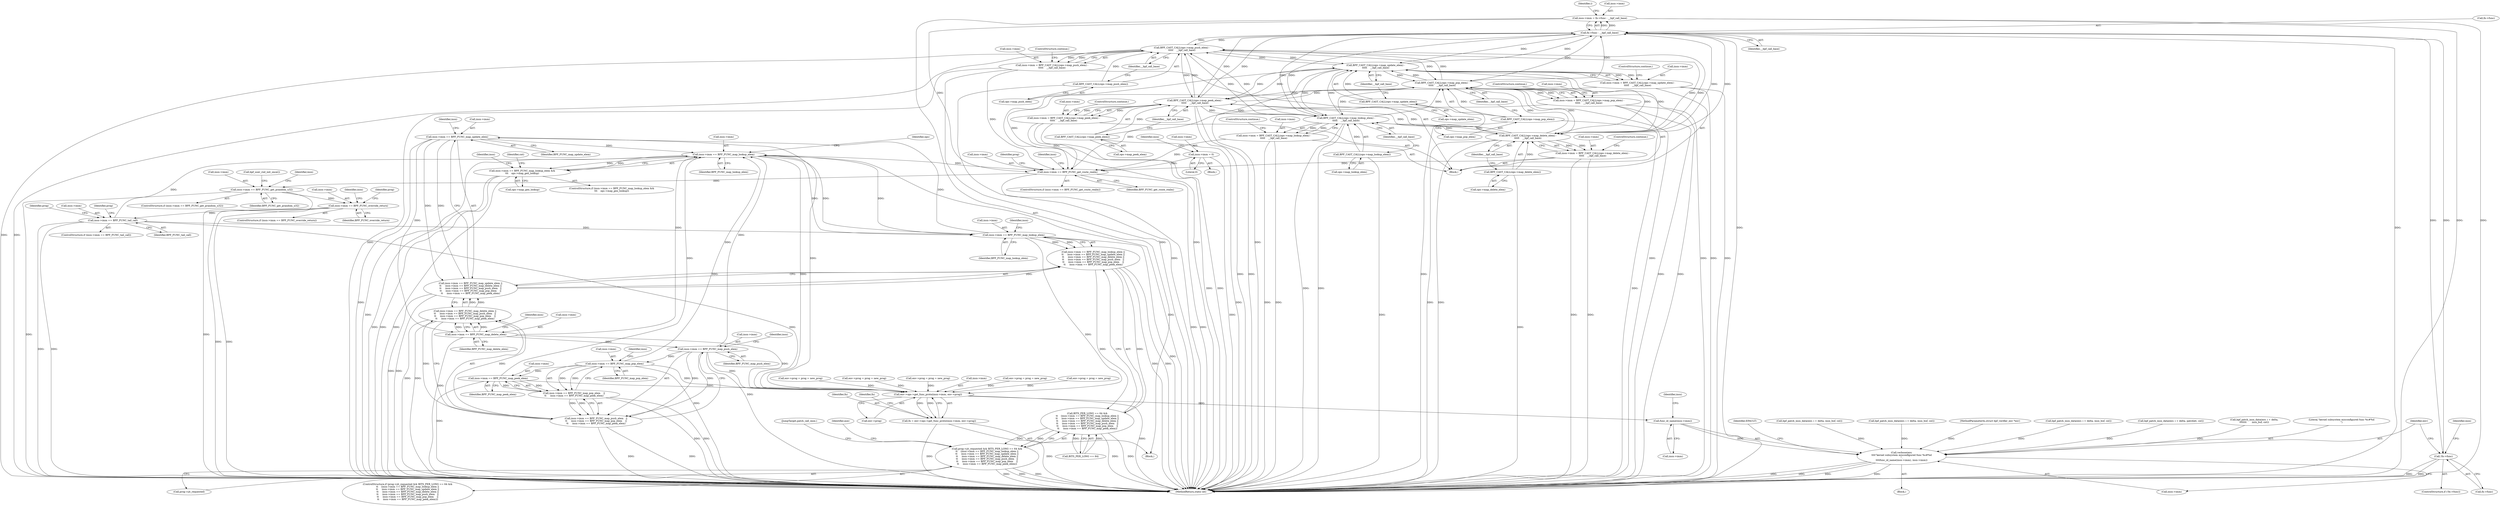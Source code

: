 digraph "0_linux_979d63d50c0c0f7bc537bf821e056cc9fe5abd38_3@API" {
"1000816" [label="(Call,insn->imm == BPF_FUNC_map_update_elem)"];
"1000810" [label="(Call,insn->imm == BPF_FUNC_map_lookup_elem)"];
"1000671" [label="(Call,insn->imm == BPF_FUNC_tail_call)"];
"1000660" [label="(Call,insn->imm == BPF_FUNC_override_return)"];
"1000653" [label="(Call,insn->imm == BPF_FUNC_get_prandom_u32)"];
"1000642" [label="(Call,insn->imm == BPF_FUNC_get_route_realm)"];
"1000981" [label="(Call,insn->imm = BPF_CAST_CALL(ops->map_push_elem) -\n\t\t\t\t\t    __bpf_call_base)"];
"1000985" [label="(Call,BPF_CAST_CALL(ops->map_push_elem) -\n\t\t\t\t\t    __bpf_call_base)"];
"1000986" [label="(Call,BPF_CAST_CALL(ops->map_push_elem))"];
"1000961" [label="(Call,BPF_CAST_CALL(ops->map_update_elem) -\n\t\t\t\t\t    __bpf_call_base)"];
"1000962" [label="(Call,BPF_CAST_CALL(ops->map_update_elem))"];
"1000997" [label="(Call,BPF_CAST_CALL(ops->map_pop_elem) -\n\t\t\t\t\t    __bpf_call_base)"];
"1000998" [label="(Call,BPF_CAST_CALL(ops->map_pop_elem))"];
"1001009" [label="(Call,BPF_CAST_CALL(ops->map_peek_elem) -\n\t\t\t\t\t    __bpf_call_base)"];
"1001010" [label="(Call,BPF_CAST_CALL(ops->map_peek_elem))"];
"1001050" [label="(Call,fn->func - __bpf_call_base)"];
"1001028" [label="(Call,!fn->func)"];
"1000949" [label="(Call,BPF_CAST_CALL(ops->map_lookup_elem) -\n\t\t\t\t\t    __bpf_call_base)"];
"1000950" [label="(Call,BPF_CAST_CALL(ops->map_lookup_elem))"];
"1000973" [label="(Call,BPF_CAST_CALL(ops->map_delete_elem) -\n\t\t\t\t\t    __bpf_call_base)"];
"1000974" [label="(Call,BPF_CAST_CALL(ops->map_delete_elem))"];
"1001046" [label="(Call,insn->imm = fn->func - __bpf_call_base)"];
"1000993" [label="(Call,insn->imm = BPF_CAST_CALL(ops->map_pop_elem) -\n\t\t\t\t\t    __bpf_call_base)"];
"1000945" [label="(Call,insn->imm = BPF_CAST_CALL(ops->map_lookup_elem) -\n\t\t\t\t\t    __bpf_call_base)"];
"1000700" [label="(Call,insn->imm = 0)"];
"1000957" [label="(Call,insn->imm = BPF_CAST_CALL(ops->map_update_elem) -\n\t\t\t\t\t    __bpf_call_base)"];
"1000872" [label="(Call,insn->imm == BPF_FUNC_map_lookup_elem)"];
"1000828" [label="(Call,insn->imm == BPF_FUNC_map_push_elem)"];
"1000822" [label="(Call,insn->imm == BPF_FUNC_map_delete_elem)"];
"1000816" [label="(Call,insn->imm == BPF_FUNC_map_update_elem)"];
"1000839" [label="(Call,insn->imm == BPF_FUNC_map_peek_elem)"];
"1000834" [label="(Call,insn->imm == BPF_FUNC_map_pop_elem)"];
"1001005" [label="(Call,insn->imm = BPF_CAST_CALL(ops->map_peek_elem) -\n\t\t\t\t\t    __bpf_call_base)"];
"1000969" [label="(Call,insn->imm = BPF_CAST_CALL(ops->map_delete_elem) -\n\t\t\t\t\t    __bpf_call_base)"];
"1000815" [label="(Call,insn->imm == BPF_FUNC_map_update_elem ||\n\t\t     insn->imm == BPF_FUNC_map_delete_elem ||\n\t\t     insn->imm == BPF_FUNC_map_push_elem   ||\n\t\t     insn->imm == BPF_FUNC_map_pop_elem    ||\n\t\t     insn->imm == BPF_FUNC_map_peek_elem)"];
"1000809" [label="(Call,insn->imm == BPF_FUNC_map_lookup_elem ||\n\t\t     insn->imm == BPF_FUNC_map_update_elem ||\n\t\t     insn->imm == BPF_FUNC_map_delete_elem ||\n\t\t     insn->imm == BPF_FUNC_map_push_elem   ||\n\t\t     insn->imm == BPF_FUNC_map_pop_elem    ||\n\t\t     insn->imm == BPF_FUNC_map_peek_elem)"];
"1000805" [label="(Call,BITS_PER_LONG == 64 &&\n\t\t    (insn->imm == BPF_FUNC_map_lookup_elem ||\n\t\t     insn->imm == BPF_FUNC_map_update_elem ||\n\t\t     insn->imm == BPF_FUNC_map_delete_elem ||\n\t\t     insn->imm == BPF_FUNC_map_push_elem   ||\n\t\t     insn->imm == BPF_FUNC_map_pop_elem    ||\n\t\t     insn->imm == BPF_FUNC_map_peek_elem))"];
"1000801" [label="(Call,prog->jit_requested && BITS_PER_LONG == 64 &&\n\t\t    (insn->imm == BPF_FUNC_map_lookup_elem ||\n\t\t     insn->imm == BPF_FUNC_map_update_elem ||\n\t\t     insn->imm == BPF_FUNC_map_delete_elem ||\n\t\t     insn->imm == BPF_FUNC_map_push_elem   ||\n\t\t     insn->imm == BPF_FUNC_map_pop_elem    ||\n\t\t     insn->imm == BPF_FUNC_map_peek_elem))"];
"1000821" [label="(Call,insn->imm == BPF_FUNC_map_delete_elem ||\n\t\t     insn->imm == BPF_FUNC_map_push_elem   ||\n\t\t     insn->imm == BPF_FUNC_map_pop_elem    ||\n\t\t     insn->imm == BPF_FUNC_map_peek_elem)"];
"1000827" [label="(Call,insn->imm == BPF_FUNC_map_push_elem   ||\n\t\t     insn->imm == BPF_FUNC_map_pop_elem    ||\n\t\t     insn->imm == BPF_FUNC_map_peek_elem)"];
"1000833" [label="(Call,insn->imm == BPF_FUNC_map_pop_elem    ||\n\t\t     insn->imm == BPF_FUNC_map_peek_elem)"];
"1001020" [label="(Call,env->ops->get_func_proto(insn->imm, env->prog))"];
"1001018" [label="(Call,fn = env->ops->get_func_proto(insn->imm, env->prog))"];
"1001036" [label="(Call,func_id_name(insn->imm))"];
"1001033" [label="(Call,verbose(env,\n\t\t\t\t\"kernel subsystem misconfigured func %s#%d\n\",\n\t\t\t\tfunc_id_name(insn->imm), insn->imm))"];
"1000871" [label="(Call,insn->imm == BPF_FUNC_map_lookup_elem &&\n\t\t\t    ops->map_gen_lookup)"];
"1000830" [label="(Identifier,insn)"];
"1000904" [label="(Call,bpf_patch_insn_data(env, i + delta,\n\t\t\t\t\t\t\t       insn_buf, cnt))"];
"1000704" [label="(Literal,0)"];
"1000660" [label="(Call,insn->imm == BPF_FUNC_override_return)"];
"1000941" [label="(Identifier,insn)"];
"1001033" [label="(Call,verbose(env,\n\t\t\t\t\"kernel subsystem misconfigured func %s#%d\n\",\n\t\t\t\tfunc_id_name(insn->imm), insn->imm))"];
"1000670" [label="(ControlStructure,if (insn->imm == BPF_FUNC_tail_call))"];
"1000646" [label="(Identifier,BPF_FUNC_get_route_realm)"];
"1000882" [label="(Identifier,cnt)"];
"1001017" [label="(JumpTarget,patch_call_imm:)"];
"1000608" [label="(Call,env->prog = prog = new_prog)"];
"1001035" [label="(Literal,\"kernel subsystem misconfigured func %s#%d\n\")"];
"1000943" [label="(Block,)"];
"1000836" [label="(Identifier,insn)"];
"1000987" [label="(Call,ops->map_push_elem)"];
"1000975" [label="(Call,ops->map_delete_elem)"];
"1000970" [label="(Call,insn->imm)"];
"1000986" [label="(Call,BPF_CAST_CALL(ops->map_push_elem))"];
"1000999" [label="(Call,ops->map_pop_elem)"];
"1000979" [label="(ControlStructure,continue;)"];
"1000873" [label="(Call,insn->imm)"];
"1000814" [label="(Identifier,BPF_FUNC_map_lookup_elem)"];
"1001011" [label="(Call,ops->map_peek_elem)"];
"1000659" [label="(ControlStructure,if (insn->imm == BPF_FUNC_override_return))"];
"1000700" [label="(Call,insn->imm = 0)"];
"1000820" [label="(Identifier,BPF_FUNC_map_update_elem)"];
"1000840" [label="(Call,insn->imm)"];
"1001036" [label="(Call,func_id_name(insn->imm))"];
"1000664" [label="(Identifier,BPF_FUNC_override_return)"];
"1000667" [label="(Identifier,prog)"];
"1000652" [label="(ControlStructure,if (insn->imm == BPF_FUNC_get_prandom_u32))"];
"1000955" [label="(ControlStructure,continue;)"];
"1001045" [label="(Identifier,EFAULT)"];
"1000657" [label="(Identifier,BPF_FUNC_get_prandom_u32)"];
"1000643" [label="(Call,insn->imm)"];
"1000966" [label="(Identifier,__bpf_call_base)"];
"1000843" [label="(Identifier,BPF_FUNC_map_peek_elem)"];
"1000590" [label="(Call,bpf_patch_insn_data(env, i + delta, insn_buf, cnt))"];
"1001057" [label="(MethodReturn,static int)"];
"1000982" [label="(Call,insn->imm)"];
"1001037" [label="(Call,insn->imm)"];
"1001010" [label="(Call,BPF_CAST_CALL(ops->map_peek_elem))"];
"1000675" [label="(Identifier,BPF_FUNC_tail_call)"];
"1000957" [label="(Call,insn->imm = BPF_CAST_CALL(ops->map_update_elem) -\n\t\t\t\t\t    __bpf_call_base)"];
"1000803" [label="(Identifier,prog)"];
"1001006" [label="(Call,insn->imm)"];
"1000149" [label="(Identifier,i)"];
"1000661" [label="(Call,insn->imm)"];
"1000658" [label="(Call,bpf_user_rnd_init_once())"];
"1000801" [label="(Call,prog->jit_requested && BITS_PER_LONG == 64 &&\n\t\t    (insn->imm == BPF_FUNC_map_lookup_elem ||\n\t\t     insn->imm == BPF_FUNC_map_update_elem ||\n\t\t     insn->imm == BPF_FUNC_map_delete_elem ||\n\t\t     insn->imm == BPF_FUNC_map_push_elem   ||\n\t\t     insn->imm == BPF_FUNC_map_pop_elem    ||\n\t\t     insn->imm == BPF_FUNC_map_peek_elem))"];
"1001019" [label="(Identifier,fn)"];
"1000877" [label="(Call,ops->map_gen_lookup)"];
"1000345" [label="(Call,bpf_patch_insn_data(env, i + delta, insn_buf, cnt))"];
"1000973" [label="(Call,BPF_CAST_CALL(ops->map_delete_elem) -\n\t\t\t\t\t    __bpf_call_base)"];
"1001015" [label="(ControlStructure,continue;)"];
"1001018" [label="(Call,fn = env->ops->get_func_proto(insn->imm, env->prog))"];
"1001032" [label="(Block,)"];
"1000981" [label="(Call,insn->imm = BPF_CAST_CALL(ops->map_push_elem) -\n\t\t\t\t\t    __bpf_call_base)"];
"1000283" [label="(Call,env->prog = prog = new_prog)"];
"1001027" [label="(ControlStructure,if (!fn->func))"];
"1000949" [label="(Call,BPF_CAST_CALL(ops->map_lookup_elem) -\n\t\t\t\t\t    __bpf_call_base)"];
"1000662" [label="(Identifier,insn)"];
"1000827" [label="(Call,insn->imm == BPF_FUNC_map_push_elem   ||\n\t\t     insn->imm == BPF_FUNC_map_pop_elem    ||\n\t\t     insn->imm == BPF_FUNC_map_peek_elem)"];
"1000969" [label="(Call,insn->imm = BPF_CAST_CALL(ops->map_delete_elem) -\n\t\t\t\t\t    __bpf_call_base)"];
"1000818" [label="(Identifier,insn)"];
"1001030" [label="(Identifier,fn)"];
"1001040" [label="(Call,insn->imm)"];
"1000641" [label="(ControlStructure,if (insn->imm == BPF_FUNC_get_route_realm))"];
"1000961" [label="(Call,BPF_CAST_CALL(ops->map_update_elem) -\n\t\t\t\t\t    __bpf_call_base)"];
"1000839" [label="(Call,insn->imm == BPF_FUNC_map_peek_elem)"];
"1000671" [label="(Call,insn->imm == BPF_FUNC_tail_call)"];
"1001050" [label="(Call,fn->func - __bpf_call_base)"];
"1000963" [label="(Call,ops->map_update_elem)"];
"1000823" [label="(Call,insn->imm)"];
"1001034" [label="(Identifier,env)"];
"1000673" [label="(Identifier,insn)"];
"1000991" [label="(ControlStructure,continue;)"];
"1000649" [label="(Identifier,prog)"];
"1000108" [label="(MethodParameterIn,struct bpf_verifier_env *env)"];
"1000642" [label="(Call,insn->imm == BPF_FUNC_get_route_realm)"];
"1001041" [label="(Identifier,insn)"];
"1000834" [label="(Call,insn->imm == BPF_FUNC_map_pop_elem)"];
"1000826" [label="(Identifier,BPF_FUNC_map_delete_elem)"];
"1000962" [label="(Call,BPF_CAST_CALL(ops->map_update_elem))"];
"1000978" [label="(Identifier,__bpf_call_base)"];
"1001003" [label="(ControlStructure,continue;)"];
"1000985" [label="(Call,BPF_CAST_CALL(ops->map_push_elem) -\n\t\t\t\t\t    __bpf_call_base)"];
"1000946" [label="(Call,insn->imm)"];
"1000816" [label="(Call,insn->imm == BPF_FUNC_map_update_elem)"];
"1000707" [label="(Identifier,insn)"];
"1000835" [label="(Call,insn->imm)"];
"1000701" [label="(Call,insn->imm)"];
"1001051" [label="(Call,fn->func)"];
"1000967" [label="(ControlStructure,continue;)"];
"1000815" [label="(Call,insn->imm == BPF_FUNC_map_update_elem ||\n\t\t     insn->imm == BPF_FUNC_map_delete_elem ||\n\t\t     insn->imm == BPF_FUNC_map_push_elem   ||\n\t\t     insn->imm == BPF_FUNC_map_pop_elem    ||\n\t\t     insn->imm == BPF_FUNC_map_peek_elem)"];
"1000876" [label="(Identifier,BPF_FUNC_map_lookup_elem)"];
"1000974" [label="(Call,BPF_CAST_CALL(ops->map_delete_elem))"];
"1000805" [label="(Call,BITS_PER_LONG == 64 &&\n\t\t    (insn->imm == BPF_FUNC_map_lookup_elem ||\n\t\t     insn->imm == BPF_FUNC_map_update_elem ||\n\t\t     insn->imm == BPF_FUNC_map_delete_elem ||\n\t\t     insn->imm == BPF_FUNC_map_push_elem   ||\n\t\t     insn->imm == BPF_FUNC_map_pop_elem    ||\n\t\t     insn->imm == BPF_FUNC_map_peek_elem))"];
"1000870" [label="(ControlStructure,if (insn->imm == BPF_FUNC_map_lookup_elem &&\n\t\t\t    ops->map_gen_lookup))"];
"1000824" [label="(Identifier,insn)"];
"1000363" [label="(Call,env->prog = prog = new_prog)"];
"1000951" [label="(Call,ops->map_lookup_elem)"];
"1001009" [label="(Call,BPF_CAST_CALL(ops->map_peek_elem) -\n\t\t\t\t\t    __bpf_call_base)"];
"1001048" [label="(Identifier,insn)"];
"1000809" [label="(Call,insn->imm == BPF_FUNC_map_lookup_elem ||\n\t\t     insn->imm == BPF_FUNC_map_update_elem ||\n\t\t     insn->imm == BPF_FUNC_map_delete_elem ||\n\t\t     insn->imm == BPF_FUNC_map_push_elem   ||\n\t\t     insn->imm == BPF_FUNC_map_pop_elem    ||\n\t\t     insn->imm == BPF_FUNC_map_peek_elem)"];
"1000802" [label="(Call,prog->jit_requested)"];
"1000832" [label="(Identifier,BPF_FUNC_map_push_elem)"];
"1001020" [label="(Call,env->ops->get_func_proto(insn->imm, env->prog))"];
"1001014" [label="(Identifier,__bpf_call_base)"];
"1000841" [label="(Identifier,insn)"];
"1000152" [label="(Block,)"];
"1000817" [label="(Call,insn->imm)"];
"1000822" [label="(Call,insn->imm == BPF_FUNC_map_delete_elem)"];
"1000654" [label="(Call,insn->imm)"];
"1000672" [label="(Call,insn->imm)"];
"1000833" [label="(Call,insn->imm == BPF_FUNC_map_pop_elem    ||\n\t\t     insn->imm == BPF_FUNC_map_peek_elem)"];
"1001024" [label="(Call,env->prog)"];
"1000765" [label="(Call,bpf_patch_insn_data(env, i + delta, insn_buf, cnt))"];
"1001046" [label="(Call,insn->imm = fn->func - __bpf_call_base)"];
"1001047" [label="(Call,insn->imm)"];
"1000846" [label="(Identifier,aux)"];
"1001021" [label="(Call,insn->imm)"];
"1000994" [label="(Call,insn->imm)"];
"1000821" [label="(Call,insn->imm == BPF_FUNC_map_delete_elem ||\n\t\t     insn->imm == BPF_FUNC_map_push_elem   ||\n\t\t     insn->imm == BPF_FUNC_map_pop_elem    ||\n\t\t     insn->imm == BPF_FUNC_map_peek_elem)"];
"1000676" [label="(Block,)"];
"1000872" [label="(Call,insn->imm == BPF_FUNC_map_lookup_elem)"];
"1000945" [label="(Call,insn->imm = BPF_CAST_CALL(ops->map_lookup_elem) -\n\t\t\t\t\t    __bpf_call_base)"];
"1000871" [label="(Call,insn->imm == BPF_FUNC_map_lookup_elem &&\n\t\t\t    ops->map_gen_lookup)"];
"1000878" [label="(Identifier,ops)"];
"1000265" [label="(Call,bpf_patch_insn_data(env, i + delta, patchlet, cnt))"];
"1001028" [label="(Call,!fn->func)"];
"1000811" [label="(Call,insn->imm)"];
"1000800" [label="(ControlStructure,if (prog->jit_requested && BITS_PER_LONG == 64 &&\n\t\t    (insn->imm == BPF_FUNC_map_lookup_elem ||\n\t\t     insn->imm == BPF_FUNC_map_update_elem ||\n\t\t     insn->imm == BPF_FUNC_map_delete_elem ||\n\t\t     insn->imm == BPF_FUNC_map_push_elem   ||\n\t\t     insn->imm == BPF_FUNC_map_pop_elem    ||\n\t\t     insn->imm == BPF_FUNC_map_peek_elem)))"];
"1000829" [label="(Call,insn->imm)"];
"1000838" [label="(Identifier,BPF_FUNC_map_pop_elem)"];
"1001005" [label="(Call,insn->imm = BPF_CAST_CALL(ops->map_peek_elem) -\n\t\t\t\t\t    __bpf_call_base)"];
"1000810" [label="(Call,insn->imm == BPF_FUNC_map_lookup_elem)"];
"1000653" [label="(Call,insn->imm == BPF_FUNC_get_prandom_u32)"];
"1000998" [label="(Call,BPF_CAST_CALL(ops->map_pop_elem))"];
"1000806" [label="(Call,BITS_PER_LONG == 64)"];
"1000655" [label="(Identifier,insn)"];
"1000922" [label="(Call,env->prog = prog = new_prog)"];
"1000993" [label="(Call,insn->imm = BPF_CAST_CALL(ops->map_pop_elem) -\n\t\t\t\t\t    __bpf_call_base)"];
"1001054" [label="(Identifier,__bpf_call_base)"];
"1000997" [label="(Call,BPF_CAST_CALL(ops->map_pop_elem) -\n\t\t\t\t\t    __bpf_call_base)"];
"1001002" [label="(Identifier,__bpf_call_base)"];
"1000990" [label="(Identifier,__bpf_call_base)"];
"1000828" [label="(Call,insn->imm == BPF_FUNC_map_push_elem)"];
"1000783" [label="(Call,env->prog = prog = new_prog)"];
"1001029" [label="(Call,fn->func)"];
"1000954" [label="(Identifier,__bpf_call_base)"];
"1000958" [label="(Call,insn->imm)"];
"1000950" [label="(Call,BPF_CAST_CALL(ops->map_lookup_elem))"];
"1000679" [label="(Identifier,prog)"];
"1000816" -> "1000815"  [label="AST: "];
"1000816" -> "1000820"  [label="CFG: "];
"1000817" -> "1000816"  [label="AST: "];
"1000820" -> "1000816"  [label="AST: "];
"1000824" -> "1000816"  [label="CFG: "];
"1000815" -> "1000816"  [label="CFG: "];
"1000816" -> "1001057"  [label="DDG: "];
"1000816" -> "1000815"  [label="DDG: "];
"1000816" -> "1000815"  [label="DDG: "];
"1000810" -> "1000816"  [label="DDG: "];
"1000816" -> "1000822"  [label="DDG: "];
"1000816" -> "1000872"  [label="DDG: "];
"1000816" -> "1001020"  [label="DDG: "];
"1000810" -> "1000809"  [label="AST: "];
"1000810" -> "1000814"  [label="CFG: "];
"1000811" -> "1000810"  [label="AST: "];
"1000814" -> "1000810"  [label="AST: "];
"1000818" -> "1000810"  [label="CFG: "];
"1000809" -> "1000810"  [label="CFG: "];
"1000810" -> "1001057"  [label="DDG: "];
"1000810" -> "1000809"  [label="DDG: "];
"1000810" -> "1000809"  [label="DDG: "];
"1000671" -> "1000810"  [label="DDG: "];
"1000872" -> "1000810"  [label="DDG: "];
"1000810" -> "1000872"  [label="DDG: "];
"1000810" -> "1000872"  [label="DDG: "];
"1000810" -> "1001020"  [label="DDG: "];
"1000671" -> "1000670"  [label="AST: "];
"1000671" -> "1000675"  [label="CFG: "];
"1000672" -> "1000671"  [label="AST: "];
"1000675" -> "1000671"  [label="AST: "];
"1000679" -> "1000671"  [label="CFG: "];
"1000803" -> "1000671"  [label="CFG: "];
"1000671" -> "1001057"  [label="DDG: "];
"1000671" -> "1001057"  [label="DDG: "];
"1000660" -> "1000671"  [label="DDG: "];
"1000671" -> "1000872"  [label="DDG: "];
"1000671" -> "1001020"  [label="DDG: "];
"1000660" -> "1000659"  [label="AST: "];
"1000660" -> "1000664"  [label="CFG: "];
"1000661" -> "1000660"  [label="AST: "];
"1000664" -> "1000660"  [label="AST: "];
"1000667" -> "1000660"  [label="CFG: "];
"1000673" -> "1000660"  [label="CFG: "];
"1000660" -> "1001057"  [label="DDG: "];
"1000660" -> "1001057"  [label="DDG: "];
"1000653" -> "1000660"  [label="DDG: "];
"1000653" -> "1000652"  [label="AST: "];
"1000653" -> "1000657"  [label="CFG: "];
"1000654" -> "1000653"  [label="AST: "];
"1000657" -> "1000653"  [label="AST: "];
"1000658" -> "1000653"  [label="CFG: "];
"1000662" -> "1000653"  [label="CFG: "];
"1000653" -> "1001057"  [label="DDG: "];
"1000653" -> "1001057"  [label="DDG: "];
"1000642" -> "1000653"  [label="DDG: "];
"1000642" -> "1000641"  [label="AST: "];
"1000642" -> "1000646"  [label="CFG: "];
"1000643" -> "1000642"  [label="AST: "];
"1000646" -> "1000642"  [label="AST: "];
"1000649" -> "1000642"  [label="CFG: "];
"1000655" -> "1000642"  [label="CFG: "];
"1000642" -> "1001057"  [label="DDG: "];
"1000642" -> "1001057"  [label="DDG: "];
"1000981" -> "1000642"  [label="DDG: "];
"1001046" -> "1000642"  [label="DDG: "];
"1000993" -> "1000642"  [label="DDG: "];
"1000945" -> "1000642"  [label="DDG: "];
"1000700" -> "1000642"  [label="DDG: "];
"1000957" -> "1000642"  [label="DDG: "];
"1000872" -> "1000642"  [label="DDG: "];
"1001005" -> "1000642"  [label="DDG: "];
"1000969" -> "1000642"  [label="DDG: "];
"1000981" -> "1000943"  [label="AST: "];
"1000981" -> "1000985"  [label="CFG: "];
"1000982" -> "1000981"  [label="AST: "];
"1000985" -> "1000981"  [label="AST: "];
"1000991" -> "1000981"  [label="CFG: "];
"1000981" -> "1001057"  [label="DDG: "];
"1000981" -> "1001057"  [label="DDG: "];
"1000985" -> "1000981"  [label="DDG: "];
"1000985" -> "1000981"  [label="DDG: "];
"1000985" -> "1000990"  [label="CFG: "];
"1000986" -> "1000985"  [label="AST: "];
"1000990" -> "1000985"  [label="AST: "];
"1000985" -> "1001057"  [label="DDG: "];
"1000985" -> "1001057"  [label="DDG: "];
"1000985" -> "1000949"  [label="DDG: "];
"1000985" -> "1000961"  [label="DDG: "];
"1000985" -> "1000973"  [label="DDG: "];
"1000986" -> "1000985"  [label="DDG: "];
"1000961" -> "1000985"  [label="DDG: "];
"1000997" -> "1000985"  [label="DDG: "];
"1001009" -> "1000985"  [label="DDG: "];
"1001050" -> "1000985"  [label="DDG: "];
"1000949" -> "1000985"  [label="DDG: "];
"1000973" -> "1000985"  [label="DDG: "];
"1000985" -> "1000997"  [label="DDG: "];
"1000985" -> "1001009"  [label="DDG: "];
"1000985" -> "1001050"  [label="DDG: "];
"1000986" -> "1000987"  [label="CFG: "];
"1000987" -> "1000986"  [label="AST: "];
"1000990" -> "1000986"  [label="CFG: "];
"1000986" -> "1001057"  [label="DDG: "];
"1000961" -> "1000957"  [label="AST: "];
"1000961" -> "1000966"  [label="CFG: "];
"1000962" -> "1000961"  [label="AST: "];
"1000966" -> "1000961"  [label="AST: "];
"1000957" -> "1000961"  [label="CFG: "];
"1000961" -> "1001057"  [label="DDG: "];
"1000961" -> "1001057"  [label="DDG: "];
"1000961" -> "1000949"  [label="DDG: "];
"1000961" -> "1000957"  [label="DDG: "];
"1000961" -> "1000957"  [label="DDG: "];
"1000962" -> "1000961"  [label="DDG: "];
"1000997" -> "1000961"  [label="DDG: "];
"1001009" -> "1000961"  [label="DDG: "];
"1001050" -> "1000961"  [label="DDG: "];
"1000949" -> "1000961"  [label="DDG: "];
"1000973" -> "1000961"  [label="DDG: "];
"1000961" -> "1000973"  [label="DDG: "];
"1000961" -> "1000997"  [label="DDG: "];
"1000961" -> "1001009"  [label="DDG: "];
"1000961" -> "1001050"  [label="DDG: "];
"1000962" -> "1000963"  [label="CFG: "];
"1000963" -> "1000962"  [label="AST: "];
"1000966" -> "1000962"  [label="CFG: "];
"1000962" -> "1001057"  [label="DDG: "];
"1000997" -> "1000993"  [label="AST: "];
"1000997" -> "1001002"  [label="CFG: "];
"1000998" -> "1000997"  [label="AST: "];
"1001002" -> "1000997"  [label="AST: "];
"1000993" -> "1000997"  [label="CFG: "];
"1000997" -> "1001057"  [label="DDG: "];
"1000997" -> "1001057"  [label="DDG: "];
"1000997" -> "1000949"  [label="DDG: "];
"1000997" -> "1000973"  [label="DDG: "];
"1000997" -> "1000993"  [label="DDG: "];
"1000997" -> "1000993"  [label="DDG: "];
"1000998" -> "1000997"  [label="DDG: "];
"1001009" -> "1000997"  [label="DDG: "];
"1001050" -> "1000997"  [label="DDG: "];
"1000949" -> "1000997"  [label="DDG: "];
"1000973" -> "1000997"  [label="DDG: "];
"1000997" -> "1001009"  [label="DDG: "];
"1000997" -> "1001050"  [label="DDG: "];
"1000998" -> "1000999"  [label="CFG: "];
"1000999" -> "1000998"  [label="AST: "];
"1001002" -> "1000998"  [label="CFG: "];
"1000998" -> "1001057"  [label="DDG: "];
"1001009" -> "1001005"  [label="AST: "];
"1001009" -> "1001014"  [label="CFG: "];
"1001010" -> "1001009"  [label="AST: "];
"1001014" -> "1001009"  [label="AST: "];
"1001005" -> "1001009"  [label="CFG: "];
"1001009" -> "1001057"  [label="DDG: "];
"1001009" -> "1001057"  [label="DDG: "];
"1001009" -> "1000949"  [label="DDG: "];
"1001009" -> "1000973"  [label="DDG: "];
"1001009" -> "1001005"  [label="DDG: "];
"1001009" -> "1001005"  [label="DDG: "];
"1001010" -> "1001009"  [label="DDG: "];
"1001050" -> "1001009"  [label="DDG: "];
"1000949" -> "1001009"  [label="DDG: "];
"1000973" -> "1001009"  [label="DDG: "];
"1001009" -> "1001050"  [label="DDG: "];
"1001010" -> "1001011"  [label="CFG: "];
"1001011" -> "1001010"  [label="AST: "];
"1001014" -> "1001010"  [label="CFG: "];
"1001010" -> "1001057"  [label="DDG: "];
"1001050" -> "1001046"  [label="AST: "];
"1001050" -> "1001054"  [label="CFG: "];
"1001051" -> "1001050"  [label="AST: "];
"1001054" -> "1001050"  [label="AST: "];
"1001046" -> "1001050"  [label="CFG: "];
"1001050" -> "1001057"  [label="DDG: "];
"1001050" -> "1001057"  [label="DDG: "];
"1001050" -> "1000949"  [label="DDG: "];
"1001050" -> "1000973"  [label="DDG: "];
"1001050" -> "1001028"  [label="DDG: "];
"1001050" -> "1001046"  [label="DDG: "];
"1001050" -> "1001046"  [label="DDG: "];
"1001028" -> "1001050"  [label="DDG: "];
"1000949" -> "1001050"  [label="DDG: "];
"1000973" -> "1001050"  [label="DDG: "];
"1001028" -> "1001027"  [label="AST: "];
"1001028" -> "1001029"  [label="CFG: "];
"1001029" -> "1001028"  [label="AST: "];
"1001034" -> "1001028"  [label="CFG: "];
"1001048" -> "1001028"  [label="CFG: "];
"1001028" -> "1001057"  [label="DDG: "];
"1001028" -> "1001057"  [label="DDG: "];
"1000949" -> "1000945"  [label="AST: "];
"1000949" -> "1000954"  [label="CFG: "];
"1000950" -> "1000949"  [label="AST: "];
"1000954" -> "1000949"  [label="AST: "];
"1000945" -> "1000949"  [label="CFG: "];
"1000949" -> "1001057"  [label="DDG: "];
"1000949" -> "1001057"  [label="DDG: "];
"1000949" -> "1000945"  [label="DDG: "];
"1000949" -> "1000945"  [label="DDG: "];
"1000950" -> "1000949"  [label="DDG: "];
"1000973" -> "1000949"  [label="DDG: "];
"1000949" -> "1000973"  [label="DDG: "];
"1000950" -> "1000951"  [label="CFG: "];
"1000951" -> "1000950"  [label="AST: "];
"1000954" -> "1000950"  [label="CFG: "];
"1000950" -> "1001057"  [label="DDG: "];
"1000973" -> "1000969"  [label="AST: "];
"1000973" -> "1000978"  [label="CFG: "];
"1000974" -> "1000973"  [label="AST: "];
"1000978" -> "1000973"  [label="AST: "];
"1000969" -> "1000973"  [label="CFG: "];
"1000973" -> "1001057"  [label="DDG: "];
"1000973" -> "1001057"  [label="DDG: "];
"1000973" -> "1000969"  [label="DDG: "];
"1000973" -> "1000969"  [label="DDG: "];
"1000974" -> "1000973"  [label="DDG: "];
"1000974" -> "1000975"  [label="CFG: "];
"1000975" -> "1000974"  [label="AST: "];
"1000978" -> "1000974"  [label="CFG: "];
"1000974" -> "1001057"  [label="DDG: "];
"1001046" -> "1000152"  [label="AST: "];
"1001047" -> "1001046"  [label="AST: "];
"1000149" -> "1001046"  [label="CFG: "];
"1001046" -> "1001057"  [label="DDG: "];
"1001046" -> "1001057"  [label="DDG: "];
"1000993" -> "1000943"  [label="AST: "];
"1000994" -> "1000993"  [label="AST: "];
"1001003" -> "1000993"  [label="CFG: "];
"1000993" -> "1001057"  [label="DDG: "];
"1000993" -> "1001057"  [label="DDG: "];
"1000945" -> "1000943"  [label="AST: "];
"1000946" -> "1000945"  [label="AST: "];
"1000955" -> "1000945"  [label="CFG: "];
"1000945" -> "1001057"  [label="DDG: "];
"1000945" -> "1001057"  [label="DDG: "];
"1000700" -> "1000676"  [label="AST: "];
"1000700" -> "1000704"  [label="CFG: "];
"1000701" -> "1000700"  [label="AST: "];
"1000704" -> "1000700"  [label="AST: "];
"1000707" -> "1000700"  [label="CFG: "];
"1000700" -> "1001057"  [label="DDG: "];
"1000957" -> "1000943"  [label="AST: "];
"1000958" -> "1000957"  [label="AST: "];
"1000967" -> "1000957"  [label="CFG: "];
"1000957" -> "1001057"  [label="DDG: "];
"1000957" -> "1001057"  [label="DDG: "];
"1000872" -> "1000871"  [label="AST: "];
"1000872" -> "1000876"  [label="CFG: "];
"1000873" -> "1000872"  [label="AST: "];
"1000876" -> "1000872"  [label="AST: "];
"1000878" -> "1000872"  [label="CFG: "];
"1000871" -> "1000872"  [label="CFG: "];
"1000872" -> "1001057"  [label="DDG: "];
"1000872" -> "1001057"  [label="DDG: "];
"1000872" -> "1000871"  [label="DDG: "];
"1000872" -> "1000871"  [label="DDG: "];
"1000828" -> "1000872"  [label="DDG: "];
"1000822" -> "1000872"  [label="DDG: "];
"1000839" -> "1000872"  [label="DDG: "];
"1000834" -> "1000872"  [label="DDG: "];
"1000872" -> "1001020"  [label="DDG: "];
"1000828" -> "1000827"  [label="AST: "];
"1000828" -> "1000832"  [label="CFG: "];
"1000829" -> "1000828"  [label="AST: "];
"1000832" -> "1000828"  [label="AST: "];
"1000836" -> "1000828"  [label="CFG: "];
"1000827" -> "1000828"  [label="CFG: "];
"1000828" -> "1001057"  [label="DDG: "];
"1000828" -> "1000827"  [label="DDG: "];
"1000828" -> "1000827"  [label="DDG: "];
"1000822" -> "1000828"  [label="DDG: "];
"1000828" -> "1000834"  [label="DDG: "];
"1000828" -> "1001020"  [label="DDG: "];
"1000822" -> "1000821"  [label="AST: "];
"1000822" -> "1000826"  [label="CFG: "];
"1000823" -> "1000822"  [label="AST: "];
"1000826" -> "1000822"  [label="AST: "];
"1000830" -> "1000822"  [label="CFG: "];
"1000821" -> "1000822"  [label="CFG: "];
"1000822" -> "1001057"  [label="DDG: "];
"1000822" -> "1000821"  [label="DDG: "];
"1000822" -> "1000821"  [label="DDG: "];
"1000822" -> "1001020"  [label="DDG: "];
"1000839" -> "1000833"  [label="AST: "];
"1000839" -> "1000843"  [label="CFG: "];
"1000840" -> "1000839"  [label="AST: "];
"1000843" -> "1000839"  [label="AST: "];
"1000833" -> "1000839"  [label="CFG: "];
"1000839" -> "1001057"  [label="DDG: "];
"1000839" -> "1000833"  [label="DDG: "];
"1000839" -> "1000833"  [label="DDG: "];
"1000834" -> "1000839"  [label="DDG: "];
"1000839" -> "1001020"  [label="DDG: "];
"1000834" -> "1000833"  [label="AST: "];
"1000834" -> "1000838"  [label="CFG: "];
"1000835" -> "1000834"  [label="AST: "];
"1000838" -> "1000834"  [label="AST: "];
"1000841" -> "1000834"  [label="CFG: "];
"1000833" -> "1000834"  [label="CFG: "];
"1000834" -> "1001057"  [label="DDG: "];
"1000834" -> "1000833"  [label="DDG: "];
"1000834" -> "1000833"  [label="DDG: "];
"1000834" -> "1001020"  [label="DDG: "];
"1001005" -> "1000943"  [label="AST: "];
"1001006" -> "1001005"  [label="AST: "];
"1001015" -> "1001005"  [label="CFG: "];
"1001005" -> "1001057"  [label="DDG: "];
"1001005" -> "1001057"  [label="DDG: "];
"1000969" -> "1000943"  [label="AST: "];
"1000970" -> "1000969"  [label="AST: "];
"1000979" -> "1000969"  [label="CFG: "];
"1000969" -> "1001057"  [label="DDG: "];
"1000969" -> "1001057"  [label="DDG: "];
"1000815" -> "1000809"  [label="AST: "];
"1000815" -> "1000821"  [label="CFG: "];
"1000821" -> "1000815"  [label="AST: "];
"1000809" -> "1000815"  [label="CFG: "];
"1000815" -> "1001057"  [label="DDG: "];
"1000815" -> "1001057"  [label="DDG: "];
"1000815" -> "1000809"  [label="DDG: "];
"1000815" -> "1000809"  [label="DDG: "];
"1000821" -> "1000815"  [label="DDG: "];
"1000821" -> "1000815"  [label="DDG: "];
"1000809" -> "1000805"  [label="AST: "];
"1000805" -> "1000809"  [label="CFG: "];
"1000809" -> "1001057"  [label="DDG: "];
"1000809" -> "1001057"  [label="DDG: "];
"1000809" -> "1000805"  [label="DDG: "];
"1000809" -> "1000805"  [label="DDG: "];
"1000805" -> "1000801"  [label="AST: "];
"1000805" -> "1000806"  [label="CFG: "];
"1000806" -> "1000805"  [label="AST: "];
"1000801" -> "1000805"  [label="CFG: "];
"1000805" -> "1001057"  [label="DDG: "];
"1000805" -> "1001057"  [label="DDG: "];
"1000805" -> "1000801"  [label="DDG: "];
"1000805" -> "1000801"  [label="DDG: "];
"1000806" -> "1000805"  [label="DDG: "];
"1000806" -> "1000805"  [label="DDG: "];
"1000801" -> "1000800"  [label="AST: "];
"1000801" -> "1000802"  [label="CFG: "];
"1000802" -> "1000801"  [label="AST: "];
"1000846" -> "1000801"  [label="CFG: "];
"1001017" -> "1000801"  [label="CFG: "];
"1000801" -> "1001057"  [label="DDG: "];
"1000801" -> "1001057"  [label="DDG: "];
"1000801" -> "1001057"  [label="DDG: "];
"1000821" -> "1000827"  [label="CFG: "];
"1000827" -> "1000821"  [label="AST: "];
"1000821" -> "1001057"  [label="DDG: "];
"1000821" -> "1001057"  [label="DDG: "];
"1000827" -> "1000821"  [label="DDG: "];
"1000827" -> "1000821"  [label="DDG: "];
"1000827" -> "1000833"  [label="CFG: "];
"1000833" -> "1000827"  [label="AST: "];
"1000827" -> "1001057"  [label="DDG: "];
"1000827" -> "1001057"  [label="DDG: "];
"1000833" -> "1000827"  [label="DDG: "];
"1000833" -> "1000827"  [label="DDG: "];
"1000833" -> "1001057"  [label="DDG: "];
"1000833" -> "1001057"  [label="DDG: "];
"1001020" -> "1001018"  [label="AST: "];
"1001020" -> "1001024"  [label="CFG: "];
"1001021" -> "1001020"  [label="AST: "];
"1001024" -> "1001020"  [label="AST: "];
"1001018" -> "1001020"  [label="CFG: "];
"1001020" -> "1001057"  [label="DDG: "];
"1001020" -> "1001018"  [label="DDG: "];
"1001020" -> "1001018"  [label="DDG: "];
"1000283" -> "1001020"  [label="DDG: "];
"1000363" -> "1001020"  [label="DDG: "];
"1000783" -> "1001020"  [label="DDG: "];
"1000922" -> "1001020"  [label="DDG: "];
"1000608" -> "1001020"  [label="DDG: "];
"1001020" -> "1001036"  [label="DDG: "];
"1001018" -> "1000152"  [label="AST: "];
"1001019" -> "1001018"  [label="AST: "];
"1001030" -> "1001018"  [label="CFG: "];
"1001018" -> "1001057"  [label="DDG: "];
"1001018" -> "1001057"  [label="DDG: "];
"1001036" -> "1001033"  [label="AST: "];
"1001036" -> "1001037"  [label="CFG: "];
"1001037" -> "1001036"  [label="AST: "];
"1001041" -> "1001036"  [label="CFG: "];
"1001036" -> "1001033"  [label="DDG: "];
"1001033" -> "1001032"  [label="AST: "];
"1001033" -> "1001040"  [label="CFG: "];
"1001034" -> "1001033"  [label="AST: "];
"1001035" -> "1001033"  [label="AST: "];
"1001040" -> "1001033"  [label="AST: "];
"1001045" -> "1001033"  [label="CFG: "];
"1001033" -> "1001057"  [label="DDG: "];
"1001033" -> "1001057"  [label="DDG: "];
"1001033" -> "1001057"  [label="DDG: "];
"1001033" -> "1001057"  [label="DDG: "];
"1000904" -> "1001033"  [label="DDG: "];
"1000590" -> "1001033"  [label="DDG: "];
"1000345" -> "1001033"  [label="DDG: "];
"1000765" -> "1001033"  [label="DDG: "];
"1000265" -> "1001033"  [label="DDG: "];
"1000108" -> "1001033"  [label="DDG: "];
"1000871" -> "1000870"  [label="AST: "];
"1000871" -> "1000877"  [label="CFG: "];
"1000877" -> "1000871"  [label="AST: "];
"1000882" -> "1000871"  [label="CFG: "];
"1000941" -> "1000871"  [label="CFG: "];
"1000871" -> "1001057"  [label="DDG: "];
"1000871" -> "1001057"  [label="DDG: "];
"1000871" -> "1001057"  [label="DDG: "];
}
